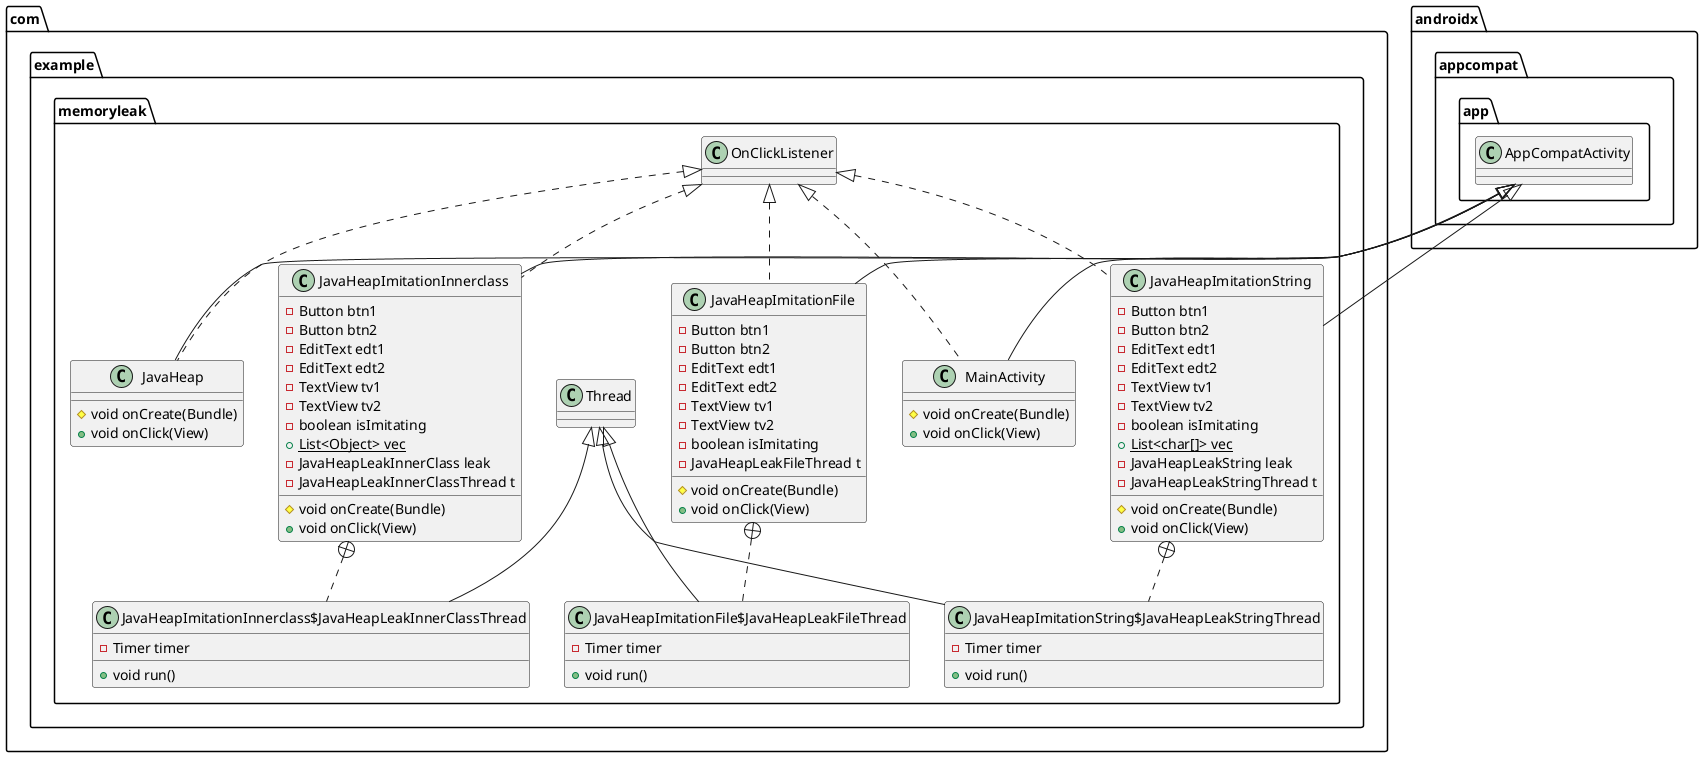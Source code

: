 @startuml
class com.example.memoryleak.MainActivity {
# void onCreate(Bundle)
+ void onClick(View)
}
class com.example.memoryleak.JavaHeap {
# void onCreate(Bundle)
+ void onClick(View)
}
class com.example.memoryleak.JavaHeapImitationFile {
- Button btn1
- Button btn2
- EditText edt1
- EditText edt2
- TextView tv1
- TextView tv2
- boolean isImitating
- JavaHeapLeakFileThread t
# void onCreate(Bundle)
+ void onClick(View)
}
class com.example.memoryleak.JavaHeapImitationFile$JavaHeapLeakFileThread {
- Timer timer
+ void run()
}
class com.example.memoryleak.JavaHeapImitationString {
- Button btn1
- Button btn2
- EditText edt1
- EditText edt2
- TextView tv1
- TextView tv2
- boolean isImitating
+ {static} List<char[]> vec
- JavaHeapLeakString leak
- JavaHeapLeakStringThread t
# void onCreate(Bundle)
+ void onClick(View)
}
class com.example.memoryleak.JavaHeapImitationString$JavaHeapLeakStringThread {
- Timer timer
+ void run()
}
class com.example.memoryleak.JavaHeapImitationInnerclass {
- Button btn1
- Button btn2
- EditText edt1
- EditText edt2
- TextView tv1
- TextView tv2
- boolean isImitating
+ {static} List<Object> vec
- JavaHeapLeakInnerClass leak
- JavaHeapLeakInnerClassThread t
# void onCreate(Bundle)
+ void onClick(View)
}
class com.example.memoryleak.JavaHeapImitationInnerclass$JavaHeapLeakInnerClassThread {
- Timer timer
+ void run()
}


com.example.memoryleak.OnClickListener <|.. com.example.memoryleak.MainActivity
androidx.appcompat.app.AppCompatActivity <|-- com.example.memoryleak.MainActivity
com.example.memoryleak.OnClickListener <|.. com.example.memoryleak.JavaHeap
androidx.appcompat.app.AppCompatActivity <|-- com.example.memoryleak.JavaHeap
com.example.memoryleak.OnClickListener <|.. com.example.memoryleak.JavaHeapImitationFile
androidx.appcompat.app.AppCompatActivity <|-- com.example.memoryleak.JavaHeapImitationFile
com.example.memoryleak.JavaHeapImitationFile +.. com.example.memoryleak.JavaHeapImitationFile$JavaHeapLeakFileThread
com.example.memoryleak.Thread <|-- com.example.memoryleak.JavaHeapImitationFile$JavaHeapLeakFileThread
com.example.memoryleak.OnClickListener <|.. com.example.memoryleak.JavaHeapImitationString
androidx.appcompat.app.AppCompatActivity <|-- com.example.memoryleak.JavaHeapImitationString
com.example.memoryleak.JavaHeapImitationString +.. com.example.memoryleak.JavaHeapImitationString$JavaHeapLeakStringThread
com.example.memoryleak.Thread <|-- com.example.memoryleak.JavaHeapImitationString$JavaHeapLeakStringThread
com.example.memoryleak.OnClickListener <|.. com.example.memoryleak.JavaHeapImitationInnerclass
androidx.appcompat.app.AppCompatActivity <|-- com.example.memoryleak.JavaHeapImitationInnerclass
com.example.memoryleak.JavaHeapImitationInnerclass +.. com.example.memoryleak.JavaHeapImitationInnerclass$JavaHeapLeakInnerClassThread
com.example.memoryleak.Thread <|-- com.example.memoryleak.JavaHeapImitationInnerclass$JavaHeapLeakInnerClassThread
@enduml